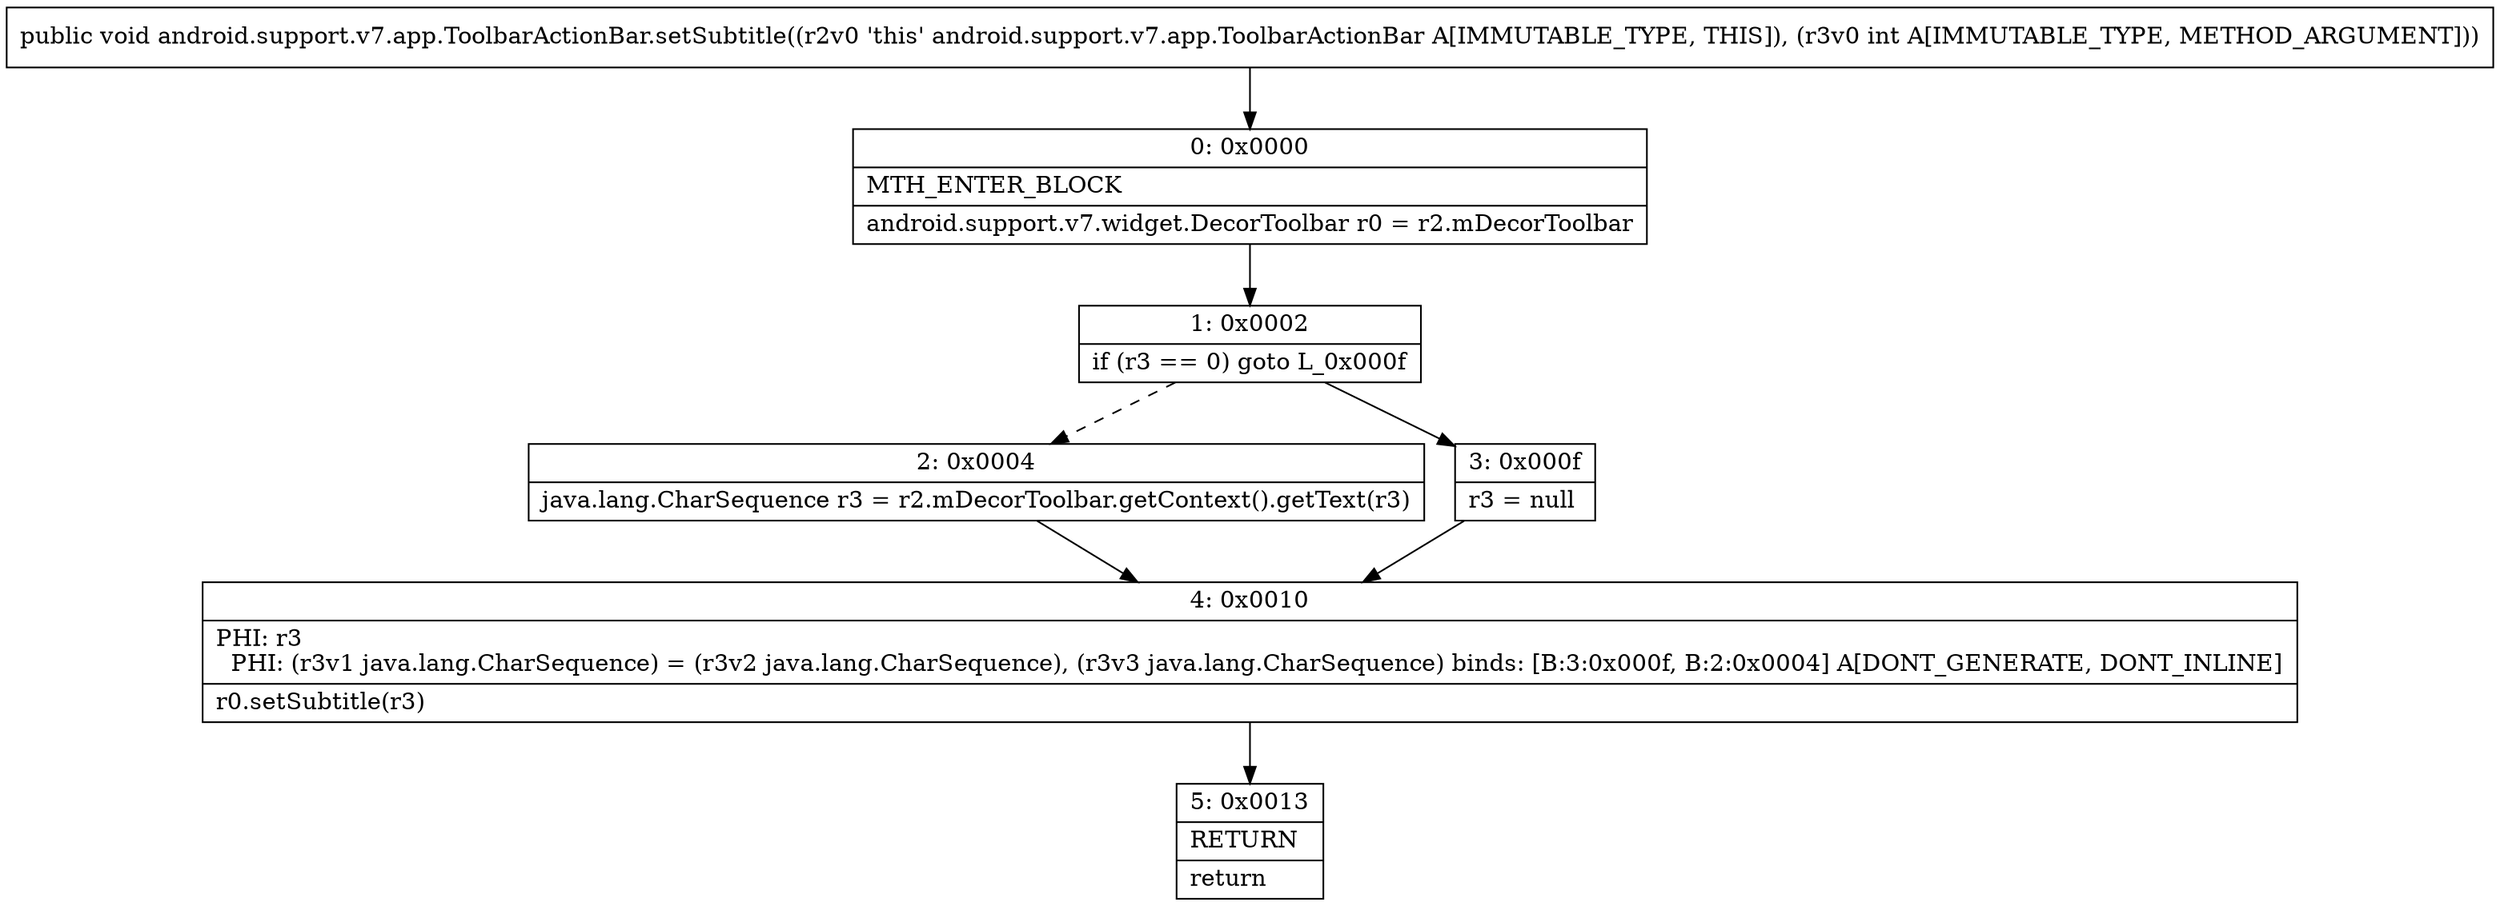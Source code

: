 digraph "CFG forandroid.support.v7.app.ToolbarActionBar.setSubtitle(I)V" {
Node_0 [shape=record,label="{0\:\ 0x0000|MTH_ENTER_BLOCK\l|android.support.v7.widget.DecorToolbar r0 = r2.mDecorToolbar\l}"];
Node_1 [shape=record,label="{1\:\ 0x0002|if (r3 == 0) goto L_0x000f\l}"];
Node_2 [shape=record,label="{2\:\ 0x0004|java.lang.CharSequence r3 = r2.mDecorToolbar.getContext().getText(r3)\l}"];
Node_3 [shape=record,label="{3\:\ 0x000f|r3 = null\l}"];
Node_4 [shape=record,label="{4\:\ 0x0010|PHI: r3 \l  PHI: (r3v1 java.lang.CharSequence) = (r3v2 java.lang.CharSequence), (r3v3 java.lang.CharSequence) binds: [B:3:0x000f, B:2:0x0004] A[DONT_GENERATE, DONT_INLINE]\l|r0.setSubtitle(r3)\l}"];
Node_5 [shape=record,label="{5\:\ 0x0013|RETURN\l|return\l}"];
MethodNode[shape=record,label="{public void android.support.v7.app.ToolbarActionBar.setSubtitle((r2v0 'this' android.support.v7.app.ToolbarActionBar A[IMMUTABLE_TYPE, THIS]), (r3v0 int A[IMMUTABLE_TYPE, METHOD_ARGUMENT])) }"];
MethodNode -> Node_0;
Node_0 -> Node_1;
Node_1 -> Node_2[style=dashed];
Node_1 -> Node_3;
Node_2 -> Node_4;
Node_3 -> Node_4;
Node_4 -> Node_5;
}

